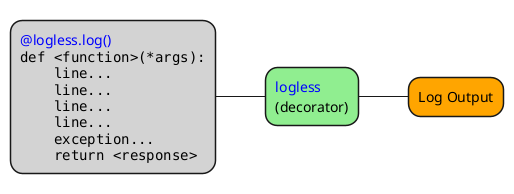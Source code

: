 @startmindmap

'caption Figure 2.1: Passing each event type of the Source Code through a tracer and log formatter
'title Sample Lambda Function

*[#lightgreen]:<font color=blue>logless</font>
(decorator);

right side 

++[#Orange] Log Output

left side 

**[#lightGrey]:<font color=blue>@logless.log()</font>
<code>
'<color #118888>@logless</color>
def <function>(*args):
    line...
    line...
    line...
    line...
    exception...
    return <response>
</code>;

@endmindmap
